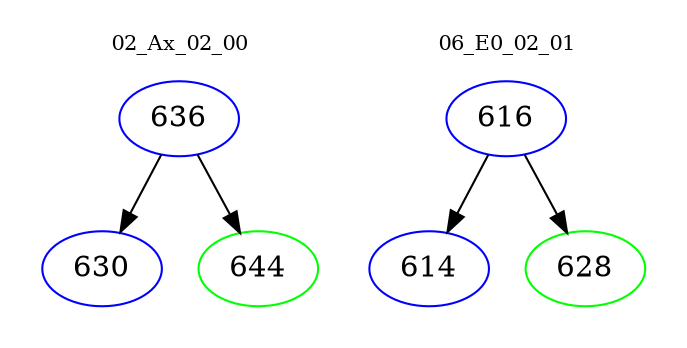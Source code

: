 digraph{
subgraph cluster_0 {
color = white
label = "02_Ax_02_00";
fontsize=10;
T0_636 [label="636", color="blue"]
T0_636 -> T0_630 [color="black"]
T0_630 [label="630", color="blue"]
T0_636 -> T0_644 [color="black"]
T0_644 [label="644", color="green"]
}
subgraph cluster_1 {
color = white
label = "06_E0_02_01";
fontsize=10;
T1_616 [label="616", color="blue"]
T1_616 -> T1_614 [color="black"]
T1_614 [label="614", color="blue"]
T1_616 -> T1_628 [color="black"]
T1_628 [label="628", color="green"]
}
}
